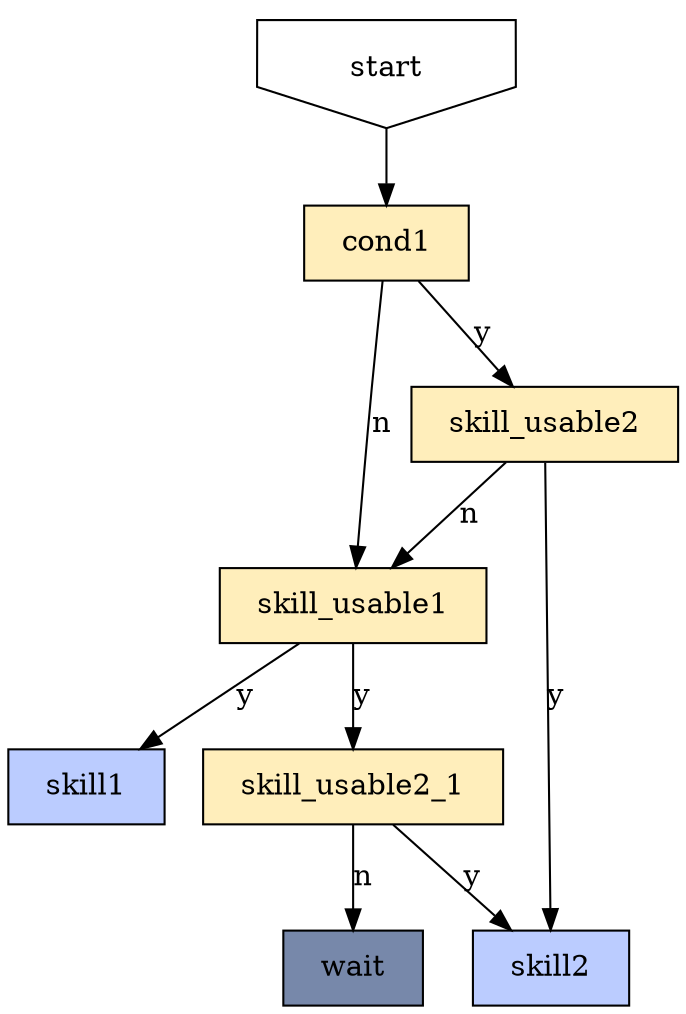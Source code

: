digraph {
	fixedsize=true;
	concentrate=true;
	node [shape=rect margin="0.25,0.125"];
	start [shape=invhouse];

	node [style=filled fillcolor="#FFEEBB"]; # cond
	cond1 [tooltip="check?type=buff&kind=target&buff=Effect_MP_LegionSPEX_N_1"]; # has Effect_MP_LegionSPEX_N_1 buff in target
	skill_usable1 [tooltip="check?type=skill&slot=1&kind=usable"]; # active 2 usable
	skill_usable2 [tooltip="check?type=skill&slot=2&kind=usable"]; # active 2 usable
	skill_usable2_1 [tooltip="check?type=skill&slot=2&kind=usable"]; # active 2 usable

	node [fillcolor="#BBCCFF"];
	skill1 [tooltip="skill?slot=1&target=flying"]; # use active 1 to flying first
	skill2 [tooltip="skill?slot=2&target=backend"]; # use active 2 to backend

	node [fillcolor="#7788aa"];

	start -> cond1;

	cond1 -> skill_usable2 [label="y"];
	cond1 -> skill_usable1 [label="n"];

	skill_usable2 -> skill2 [label="y"];
	skill_usable2-> skill_usable1 [label="n"];

	skill_usable1 -> skill1 [label="y"];
	skill_usable1 -> skill_usable2_1 [label="y"];

	skill_usable2_1 -> skill2 [label="y"];
	skill_usable2_1 -> wait [label="n"];
}